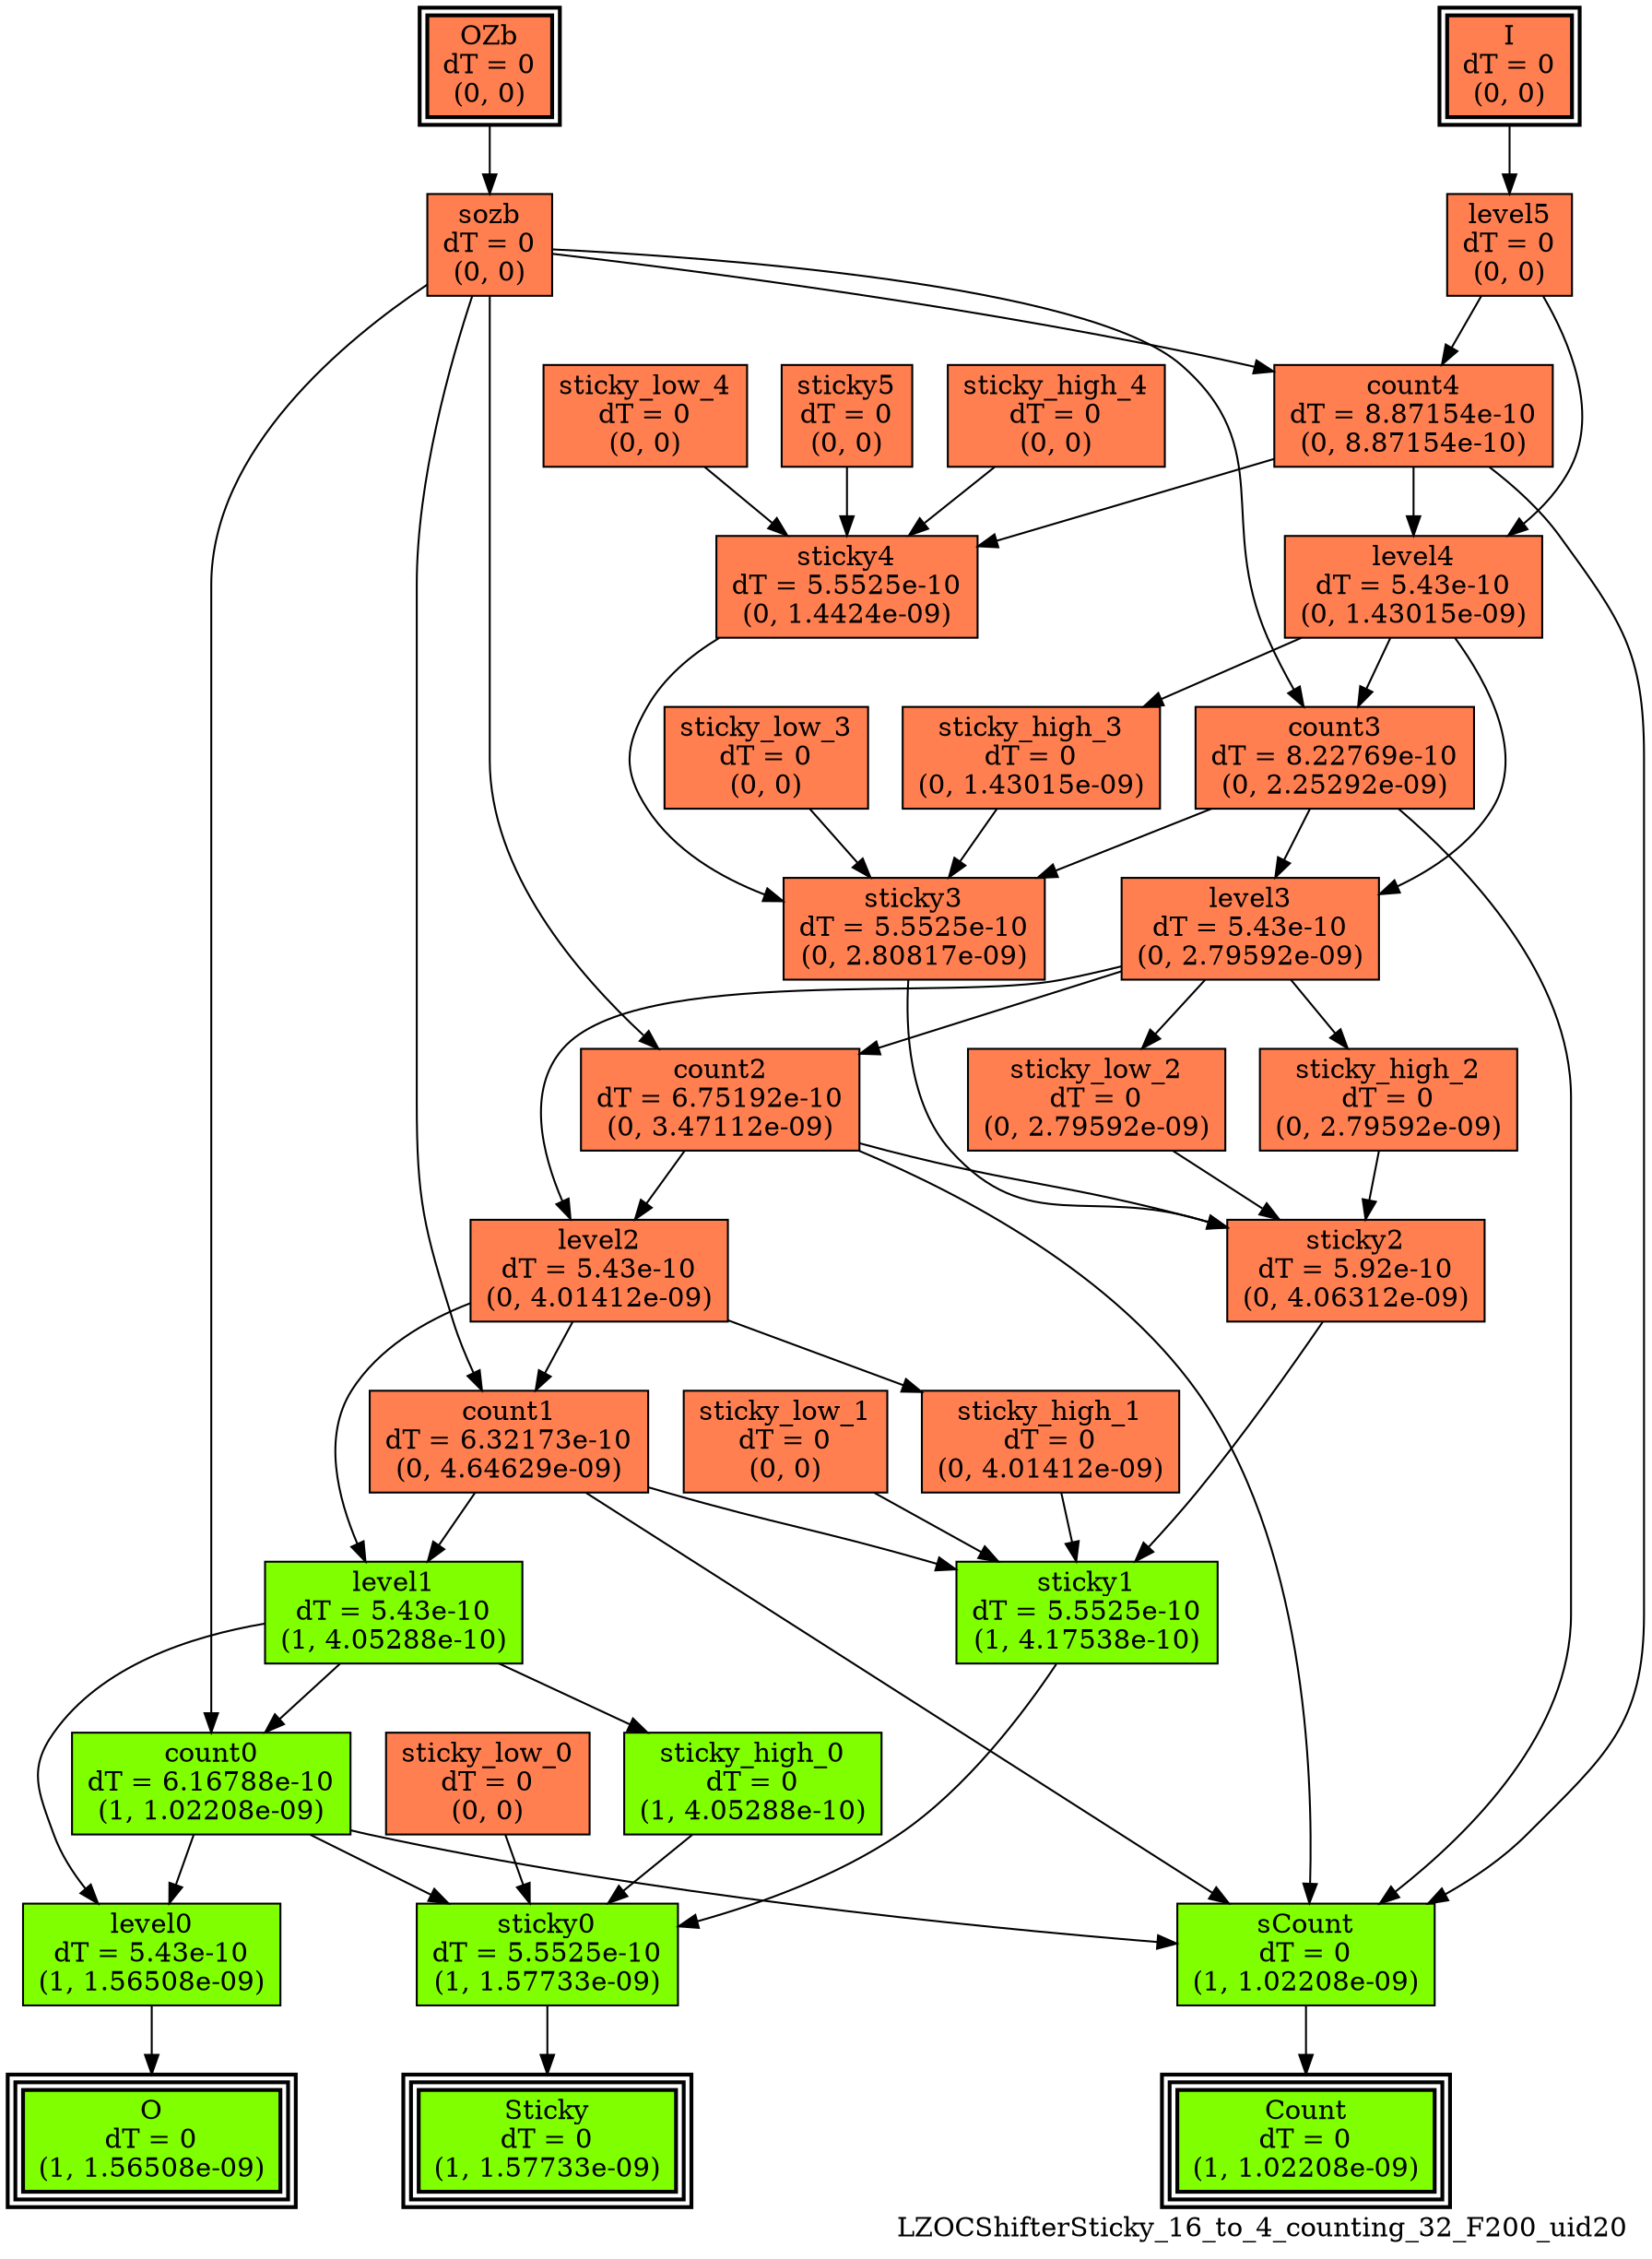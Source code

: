 digraph LZOCShifterSticky_16_to_4_counting_32_F200_uid20
{
	//graph drawing options
	label=LZOCShifterSticky_16_to_4_counting_32_F200_uid20;
	labelloc=bottom;
	labeljust=right;
	ratio=auto;
	nodesep=0.25;
	ranksep=0.5;

	//input/output signals of operator LZOCShifterSticky_16_to_4_counting_32_F200_uid20
	I__LZOCShifterSticky_16_to_4_counting_32_F200_uid20 [ label="I\ndT = 0\n(0, 0)", shape=box, color=black, style="bold, filled", fillcolor=coral, peripheries=2 ];
	OZb__LZOCShifterSticky_16_to_4_counting_32_F200_uid20 [ label="OZb\ndT = 0\n(0, 0)", shape=box, color=black, style="bold, filled", fillcolor=coral, peripheries=2 ];
	Count__LZOCShifterSticky_16_to_4_counting_32_F200_uid20 [ label="Count\ndT = 0\n(1, 1.02208e-09)", shape=box, color=black, style="bold, filled", fillcolor=chartreuse, peripheries=3 ];
	O__LZOCShifterSticky_16_to_4_counting_32_F200_uid20 [ label="O\ndT = 0\n(1, 1.56508e-09)", shape=box, color=black, style="bold, filled", fillcolor=chartreuse, peripheries=3 ];
	Sticky__LZOCShifterSticky_16_to_4_counting_32_F200_uid20 [ label="Sticky\ndT = 0\n(1, 1.57733e-09)", shape=box, color=black, style="bold, filled", fillcolor=chartreuse, peripheries=3 ];
	{rank=same I__LZOCShifterSticky_16_to_4_counting_32_F200_uid20, OZb__LZOCShifterSticky_16_to_4_counting_32_F200_uid20};
	{rank=same Count__LZOCShifterSticky_16_to_4_counting_32_F200_uid20, O__LZOCShifterSticky_16_to_4_counting_32_F200_uid20, Sticky__LZOCShifterSticky_16_to_4_counting_32_F200_uid20};
	//internal signals of operator LZOCShifterSticky_16_to_4_counting_32_F200_uid20
	level5__LZOCShifterSticky_16_to_4_counting_32_F200_uid20 [ label="level5\ndT = 0\n(0, 0)", shape=box, color=black, style=filled, fillcolor=coral, peripheries=1 ];
	sozb__LZOCShifterSticky_16_to_4_counting_32_F200_uid20 [ label="sozb\ndT = 0\n(0, 0)", shape=box, color=black, style=filled, fillcolor=coral, peripheries=1 ];
	sticky5__LZOCShifterSticky_16_to_4_counting_32_F200_uid20 [ label="sticky5\ndT = 0\n(0, 0)", shape=box, color=black, style=filled, fillcolor=coral, peripheries=1 ];
	count4__LZOCShifterSticky_16_to_4_counting_32_F200_uid20 [ label="count4\ndT = 8.87154e-10\n(0, 8.87154e-10)", shape=box, color=black, style=filled, fillcolor=coral, peripheries=1 ];
	level4__LZOCShifterSticky_16_to_4_counting_32_F200_uid20 [ label="level4\ndT = 5.43e-10\n(0, 1.43015e-09)", shape=box, color=black, style=filled, fillcolor=coral, peripheries=1 ];
	sticky_high_4__LZOCShifterSticky_16_to_4_counting_32_F200_uid20 [ label="sticky_high_4\ndT = 0\n(0, 0)", shape=box, color=black, style=filled, fillcolor=coral, peripheries=1 ];
	sticky_low_4__LZOCShifterSticky_16_to_4_counting_32_F200_uid20 [ label="sticky_low_4\ndT = 0\n(0, 0)", shape=box, color=black, style=filled, fillcolor=coral, peripheries=1 ];
	sticky4__LZOCShifterSticky_16_to_4_counting_32_F200_uid20 [ label="sticky4\ndT = 5.5525e-10\n(0, 1.4424e-09)", shape=box, color=black, style=filled, fillcolor=coral, peripheries=1 ];
	count3__LZOCShifterSticky_16_to_4_counting_32_F200_uid20 [ label="count3\ndT = 8.22769e-10\n(0, 2.25292e-09)", shape=box, color=black, style=filled, fillcolor=coral, peripheries=1 ];
	level3__LZOCShifterSticky_16_to_4_counting_32_F200_uid20 [ label="level3\ndT = 5.43e-10\n(0, 2.79592e-09)", shape=box, color=black, style=filled, fillcolor=coral, peripheries=1 ];
	sticky_high_3__LZOCShifterSticky_16_to_4_counting_32_F200_uid20 [ label="sticky_high_3\ndT = 0\n(0, 1.43015e-09)", shape=box, color=black, style=filled, fillcolor=coral, peripheries=1 ];
	sticky_low_3__LZOCShifterSticky_16_to_4_counting_32_F200_uid20 [ label="sticky_low_3\ndT = 0\n(0, 0)", shape=box, color=black, style=filled, fillcolor=coral, peripheries=1 ];
	sticky3__LZOCShifterSticky_16_to_4_counting_32_F200_uid20 [ label="sticky3\ndT = 5.5525e-10\n(0, 2.80817e-09)", shape=box, color=black, style=filled, fillcolor=coral, peripheries=1 ];
	count2__LZOCShifterSticky_16_to_4_counting_32_F200_uid20 [ label="count2\ndT = 6.75192e-10\n(0, 3.47112e-09)", shape=box, color=black, style=filled, fillcolor=coral, peripheries=1 ];
	level2__LZOCShifterSticky_16_to_4_counting_32_F200_uid20 [ label="level2\ndT = 5.43e-10\n(0, 4.01412e-09)", shape=box, color=black, style=filled, fillcolor=coral, peripheries=1 ];
	sticky_high_2__LZOCShifterSticky_16_to_4_counting_32_F200_uid20 [ label="sticky_high_2\ndT = 0\n(0, 2.79592e-09)", shape=box, color=black, style=filled, fillcolor=coral, peripheries=1 ];
	sticky_low_2__LZOCShifterSticky_16_to_4_counting_32_F200_uid20 [ label="sticky_low_2\ndT = 0\n(0, 2.79592e-09)", shape=box, color=black, style=filled, fillcolor=coral, peripheries=1 ];
	sticky2__LZOCShifterSticky_16_to_4_counting_32_F200_uid20 [ label="sticky2\ndT = 5.92e-10\n(0, 4.06312e-09)", shape=box, color=black, style=filled, fillcolor=coral, peripheries=1 ];
	count1__LZOCShifterSticky_16_to_4_counting_32_F200_uid20 [ label="count1\ndT = 6.32173e-10\n(0, 4.64629e-09)", shape=box, color=black, style=filled, fillcolor=coral, peripheries=1 ];
	level1__LZOCShifterSticky_16_to_4_counting_32_F200_uid20 [ label="level1\ndT = 5.43e-10\n(1, 4.05288e-10)", shape=box, color=black, style=filled, fillcolor=chartreuse, peripheries=1 ];
	sticky_high_1__LZOCShifterSticky_16_to_4_counting_32_F200_uid20 [ label="sticky_high_1\ndT = 0\n(0, 4.01412e-09)", shape=box, color=black, style=filled, fillcolor=coral, peripheries=1 ];
	sticky_low_1__LZOCShifterSticky_16_to_4_counting_32_F200_uid20 [ label="sticky_low_1\ndT = 0\n(0, 0)", shape=box, color=black, style=filled, fillcolor=coral, peripheries=1 ];
	sticky1__LZOCShifterSticky_16_to_4_counting_32_F200_uid20 [ label="sticky1\ndT = 5.5525e-10\n(1, 4.17538e-10)", shape=box, color=black, style=filled, fillcolor=chartreuse, peripheries=1 ];
	count0__LZOCShifterSticky_16_to_4_counting_32_F200_uid20 [ label="count0\ndT = 6.16788e-10\n(1, 1.02208e-09)", shape=box, color=black, style=filled, fillcolor=chartreuse, peripheries=1 ];
	level0__LZOCShifterSticky_16_to_4_counting_32_F200_uid20 [ label="level0\ndT = 5.43e-10\n(1, 1.56508e-09)", shape=box, color=black, style=filled, fillcolor=chartreuse, peripheries=1 ];
	sticky_high_0__LZOCShifterSticky_16_to_4_counting_32_F200_uid20 [ label="sticky_high_0\ndT = 0\n(1, 4.05288e-10)", shape=box, color=black, style=filled, fillcolor=chartreuse, peripheries=1 ];
	sticky_low_0__LZOCShifterSticky_16_to_4_counting_32_F200_uid20 [ label="sticky_low_0\ndT = 0\n(0, 0)", shape=box, color=black, style=filled, fillcolor=coral, peripheries=1 ];
	sticky0__LZOCShifterSticky_16_to_4_counting_32_F200_uid20 [ label="sticky0\ndT = 5.5525e-10\n(1, 1.57733e-09)", shape=box, color=black, style=filled, fillcolor=chartreuse, peripheries=1 ];
	sCount__LZOCShifterSticky_16_to_4_counting_32_F200_uid20 [ label="sCount\ndT = 0\n(1, 1.02208e-09)", shape=box, color=black, style=filled, fillcolor=chartreuse, peripheries=1 ];

	//subcomponents of operator LZOCShifterSticky_16_to_4_counting_32_F200_uid20

	//input and internal signal connections of operator LZOCShifterSticky_16_to_4_counting_32_F200_uid20
	I__LZOCShifterSticky_16_to_4_counting_32_F200_uid20 -> level5__LZOCShifterSticky_16_to_4_counting_32_F200_uid20 [ arrowhead=normal, arrowsize=1.0, arrowtail=normal, color=black, dir=forward  ];
	OZb__LZOCShifterSticky_16_to_4_counting_32_F200_uid20 -> sozb__LZOCShifterSticky_16_to_4_counting_32_F200_uid20 [ arrowhead=normal, arrowsize=1.0, arrowtail=normal, color=black, dir=forward  ];
	level5__LZOCShifterSticky_16_to_4_counting_32_F200_uid20 -> count4__LZOCShifterSticky_16_to_4_counting_32_F200_uid20 [ arrowhead=normal, arrowsize=1.0, arrowtail=normal, color=black, dir=forward  ];
	level5__LZOCShifterSticky_16_to_4_counting_32_F200_uid20 -> level4__LZOCShifterSticky_16_to_4_counting_32_F200_uid20 [ arrowhead=normal, arrowsize=1.0, arrowtail=normal, color=black, dir=forward  ];
	sozb__LZOCShifterSticky_16_to_4_counting_32_F200_uid20 -> count4__LZOCShifterSticky_16_to_4_counting_32_F200_uid20 [ arrowhead=normal, arrowsize=1.0, arrowtail=normal, color=black, dir=forward  ];
	sozb__LZOCShifterSticky_16_to_4_counting_32_F200_uid20 -> count3__LZOCShifterSticky_16_to_4_counting_32_F200_uid20 [ arrowhead=normal, arrowsize=1.0, arrowtail=normal, color=black, dir=forward  ];
	sozb__LZOCShifterSticky_16_to_4_counting_32_F200_uid20 -> count2__LZOCShifterSticky_16_to_4_counting_32_F200_uid20 [ arrowhead=normal, arrowsize=1.0, arrowtail=normal, color=black, dir=forward  ];
	sozb__LZOCShifterSticky_16_to_4_counting_32_F200_uid20 -> count1__LZOCShifterSticky_16_to_4_counting_32_F200_uid20 [ arrowhead=normal, arrowsize=1.0, arrowtail=normal, color=black, dir=forward  ];
	sozb__LZOCShifterSticky_16_to_4_counting_32_F200_uid20 -> count0__LZOCShifterSticky_16_to_4_counting_32_F200_uid20 [ arrowhead=normal, arrowsize=1.0, arrowtail=normal, color=black, dir=forward  ];
	sticky5__LZOCShifterSticky_16_to_4_counting_32_F200_uid20 -> sticky4__LZOCShifterSticky_16_to_4_counting_32_F200_uid20 [ arrowhead=normal, arrowsize=1.0, arrowtail=normal, color=black, dir=forward  ];
	count4__LZOCShifterSticky_16_to_4_counting_32_F200_uid20 -> level4__LZOCShifterSticky_16_to_4_counting_32_F200_uid20 [ arrowhead=normal, arrowsize=1.0, arrowtail=normal, color=black, dir=forward  ];
	count4__LZOCShifterSticky_16_to_4_counting_32_F200_uid20 -> sticky4__LZOCShifterSticky_16_to_4_counting_32_F200_uid20 [ arrowhead=normal, arrowsize=1.0, arrowtail=normal, color=black, dir=forward  ];
	count4__LZOCShifterSticky_16_to_4_counting_32_F200_uid20 -> sCount__LZOCShifterSticky_16_to_4_counting_32_F200_uid20 [ arrowhead=normal, arrowsize=1.0, arrowtail=normal, color=black, dir=forward  ];
	level4__LZOCShifterSticky_16_to_4_counting_32_F200_uid20 -> count3__LZOCShifterSticky_16_to_4_counting_32_F200_uid20 [ arrowhead=normal, arrowsize=1.0, arrowtail=normal, color=black, dir=forward  ];
	level4__LZOCShifterSticky_16_to_4_counting_32_F200_uid20 -> level3__LZOCShifterSticky_16_to_4_counting_32_F200_uid20 [ arrowhead=normal, arrowsize=1.0, arrowtail=normal, color=black, dir=forward  ];
	level4__LZOCShifterSticky_16_to_4_counting_32_F200_uid20 -> sticky_high_3__LZOCShifterSticky_16_to_4_counting_32_F200_uid20 [ arrowhead=normal, arrowsize=1.0, arrowtail=normal, color=black, dir=forward  ];
	sticky_high_4__LZOCShifterSticky_16_to_4_counting_32_F200_uid20 -> sticky4__LZOCShifterSticky_16_to_4_counting_32_F200_uid20 [ arrowhead=normal, arrowsize=1.0, arrowtail=normal, color=black, dir=forward  ];
	sticky_low_4__LZOCShifterSticky_16_to_4_counting_32_F200_uid20 -> sticky4__LZOCShifterSticky_16_to_4_counting_32_F200_uid20 [ arrowhead=normal, arrowsize=1.0, arrowtail=normal, color=black, dir=forward  ];
	sticky4__LZOCShifterSticky_16_to_4_counting_32_F200_uid20 -> sticky3__LZOCShifterSticky_16_to_4_counting_32_F200_uid20 [ arrowhead=normal, arrowsize=1.0, arrowtail=normal, color=black, dir=forward  ];
	count3__LZOCShifterSticky_16_to_4_counting_32_F200_uid20 -> level3__LZOCShifterSticky_16_to_4_counting_32_F200_uid20 [ arrowhead=normal, arrowsize=1.0, arrowtail=normal, color=black, dir=forward  ];
	count3__LZOCShifterSticky_16_to_4_counting_32_F200_uid20 -> sticky3__LZOCShifterSticky_16_to_4_counting_32_F200_uid20 [ arrowhead=normal, arrowsize=1.0, arrowtail=normal, color=black, dir=forward  ];
	count3__LZOCShifterSticky_16_to_4_counting_32_F200_uid20 -> sCount__LZOCShifterSticky_16_to_4_counting_32_F200_uid20 [ arrowhead=normal, arrowsize=1.0, arrowtail=normal, color=black, dir=forward  ];
	level3__LZOCShifterSticky_16_to_4_counting_32_F200_uid20 -> count2__LZOCShifterSticky_16_to_4_counting_32_F200_uid20 [ arrowhead=normal, arrowsize=1.0, arrowtail=normal, color=black, dir=forward  ];
	level3__LZOCShifterSticky_16_to_4_counting_32_F200_uid20 -> level2__LZOCShifterSticky_16_to_4_counting_32_F200_uid20 [ arrowhead=normal, arrowsize=1.0, arrowtail=normal, color=black, dir=forward  ];
	level3__LZOCShifterSticky_16_to_4_counting_32_F200_uid20 -> sticky_high_2__LZOCShifterSticky_16_to_4_counting_32_F200_uid20 [ arrowhead=normal, arrowsize=1.0, arrowtail=normal, color=black, dir=forward  ];
	level3__LZOCShifterSticky_16_to_4_counting_32_F200_uid20 -> sticky_low_2__LZOCShifterSticky_16_to_4_counting_32_F200_uid20 [ arrowhead=normal, arrowsize=1.0, arrowtail=normal, color=black, dir=forward  ];
	sticky_high_3__LZOCShifterSticky_16_to_4_counting_32_F200_uid20 -> sticky3__LZOCShifterSticky_16_to_4_counting_32_F200_uid20 [ arrowhead=normal, arrowsize=1.0, arrowtail=normal, color=black, dir=forward  ];
	sticky_low_3__LZOCShifterSticky_16_to_4_counting_32_F200_uid20 -> sticky3__LZOCShifterSticky_16_to_4_counting_32_F200_uid20 [ arrowhead=normal, arrowsize=1.0, arrowtail=normal, color=black, dir=forward  ];
	sticky3__LZOCShifterSticky_16_to_4_counting_32_F200_uid20 -> sticky2__LZOCShifterSticky_16_to_4_counting_32_F200_uid20 [ arrowhead=normal, arrowsize=1.0, arrowtail=normal, color=black, dir=forward  ];
	count2__LZOCShifterSticky_16_to_4_counting_32_F200_uid20 -> level2__LZOCShifterSticky_16_to_4_counting_32_F200_uid20 [ arrowhead=normal, arrowsize=1.0, arrowtail=normal, color=black, dir=forward  ];
	count2__LZOCShifterSticky_16_to_4_counting_32_F200_uid20 -> sticky2__LZOCShifterSticky_16_to_4_counting_32_F200_uid20 [ arrowhead=normal, arrowsize=1.0, arrowtail=normal, color=black, dir=forward  ];
	count2__LZOCShifterSticky_16_to_4_counting_32_F200_uid20 -> sCount__LZOCShifterSticky_16_to_4_counting_32_F200_uid20 [ arrowhead=normal, arrowsize=1.0, arrowtail=normal, color=black, dir=forward  ];
	level2__LZOCShifterSticky_16_to_4_counting_32_F200_uid20 -> count1__LZOCShifterSticky_16_to_4_counting_32_F200_uid20 [ arrowhead=normal, arrowsize=1.0, arrowtail=normal, color=black, dir=forward  ];
	level2__LZOCShifterSticky_16_to_4_counting_32_F200_uid20 -> level1__LZOCShifterSticky_16_to_4_counting_32_F200_uid20 [ arrowhead=normal, arrowsize=1.0, arrowtail=normal, color=black, dir=forward  ];
	level2__LZOCShifterSticky_16_to_4_counting_32_F200_uid20 -> sticky_high_1__LZOCShifterSticky_16_to_4_counting_32_F200_uid20 [ arrowhead=normal, arrowsize=1.0, arrowtail=normal, color=black, dir=forward  ];
	sticky_high_2__LZOCShifterSticky_16_to_4_counting_32_F200_uid20 -> sticky2__LZOCShifterSticky_16_to_4_counting_32_F200_uid20 [ arrowhead=normal, arrowsize=1.0, arrowtail=normal, color=black, dir=forward  ];
	sticky_low_2__LZOCShifterSticky_16_to_4_counting_32_F200_uid20 -> sticky2__LZOCShifterSticky_16_to_4_counting_32_F200_uid20 [ arrowhead=normal, arrowsize=1.0, arrowtail=normal, color=black, dir=forward  ];
	sticky2__LZOCShifterSticky_16_to_4_counting_32_F200_uid20 -> sticky1__LZOCShifterSticky_16_to_4_counting_32_F200_uid20 [ arrowhead=normal, arrowsize=1.0, arrowtail=normal, color=black, dir=forward  ];
	count1__LZOCShifterSticky_16_to_4_counting_32_F200_uid20 -> level1__LZOCShifterSticky_16_to_4_counting_32_F200_uid20 [ arrowhead=normal, arrowsize=1.0, arrowtail=normal, color=black, dir=forward  ];
	count1__LZOCShifterSticky_16_to_4_counting_32_F200_uid20 -> sticky1__LZOCShifterSticky_16_to_4_counting_32_F200_uid20 [ arrowhead=normal, arrowsize=1.0, arrowtail=normal, color=black, dir=forward  ];
	count1__LZOCShifterSticky_16_to_4_counting_32_F200_uid20 -> sCount__LZOCShifterSticky_16_to_4_counting_32_F200_uid20 [ arrowhead=normal, arrowsize=1.0, arrowtail=normal, color=black, dir=forward  ];
	level1__LZOCShifterSticky_16_to_4_counting_32_F200_uid20 -> count0__LZOCShifterSticky_16_to_4_counting_32_F200_uid20 [ arrowhead=normal, arrowsize=1.0, arrowtail=normal, color=black, dir=forward  ];
	level1__LZOCShifterSticky_16_to_4_counting_32_F200_uid20 -> level0__LZOCShifterSticky_16_to_4_counting_32_F200_uid20 [ arrowhead=normal, arrowsize=1.0, arrowtail=normal, color=black, dir=forward  ];
	level1__LZOCShifterSticky_16_to_4_counting_32_F200_uid20 -> sticky_high_0__LZOCShifterSticky_16_to_4_counting_32_F200_uid20 [ arrowhead=normal, arrowsize=1.0, arrowtail=normal, color=black, dir=forward  ];
	sticky_high_1__LZOCShifterSticky_16_to_4_counting_32_F200_uid20 -> sticky1__LZOCShifterSticky_16_to_4_counting_32_F200_uid20 [ arrowhead=normal, arrowsize=1.0, arrowtail=normal, color=black, dir=forward  ];
	sticky_low_1__LZOCShifterSticky_16_to_4_counting_32_F200_uid20 -> sticky1__LZOCShifterSticky_16_to_4_counting_32_F200_uid20 [ arrowhead=normal, arrowsize=1.0, arrowtail=normal, color=black, dir=forward  ];
	sticky1__LZOCShifterSticky_16_to_4_counting_32_F200_uid20 -> sticky0__LZOCShifterSticky_16_to_4_counting_32_F200_uid20 [ arrowhead=normal, arrowsize=1.0, arrowtail=normal, color=black, dir=forward  ];
	count0__LZOCShifterSticky_16_to_4_counting_32_F200_uid20 -> level0__LZOCShifterSticky_16_to_4_counting_32_F200_uid20 [ arrowhead=normal, arrowsize=1.0, arrowtail=normal, color=black, dir=forward  ];
	count0__LZOCShifterSticky_16_to_4_counting_32_F200_uid20 -> sticky0__LZOCShifterSticky_16_to_4_counting_32_F200_uid20 [ arrowhead=normal, arrowsize=1.0, arrowtail=normal, color=black, dir=forward  ];
	count0__LZOCShifterSticky_16_to_4_counting_32_F200_uid20 -> sCount__LZOCShifterSticky_16_to_4_counting_32_F200_uid20 [ arrowhead=normal, arrowsize=1.0, arrowtail=normal, color=black, dir=forward  ];
	level0__LZOCShifterSticky_16_to_4_counting_32_F200_uid20 -> O__LZOCShifterSticky_16_to_4_counting_32_F200_uid20 [ arrowhead=normal, arrowsize=1.0, arrowtail=normal, color=black, dir=forward  ];
	sticky_high_0__LZOCShifterSticky_16_to_4_counting_32_F200_uid20 -> sticky0__LZOCShifterSticky_16_to_4_counting_32_F200_uid20 [ arrowhead=normal, arrowsize=1.0, arrowtail=normal, color=black, dir=forward  ];
	sticky_low_0__LZOCShifterSticky_16_to_4_counting_32_F200_uid20 -> sticky0__LZOCShifterSticky_16_to_4_counting_32_F200_uid20 [ arrowhead=normal, arrowsize=1.0, arrowtail=normal, color=black, dir=forward  ];
	sticky0__LZOCShifterSticky_16_to_4_counting_32_F200_uid20 -> Sticky__LZOCShifterSticky_16_to_4_counting_32_F200_uid20 [ arrowhead=normal, arrowsize=1.0, arrowtail=normal, color=black, dir=forward  ];
	sCount__LZOCShifterSticky_16_to_4_counting_32_F200_uid20 -> Count__LZOCShifterSticky_16_to_4_counting_32_F200_uid20 [ arrowhead=normal, arrowsize=1.0, arrowtail=normal, color=black, dir=forward  ];
}

